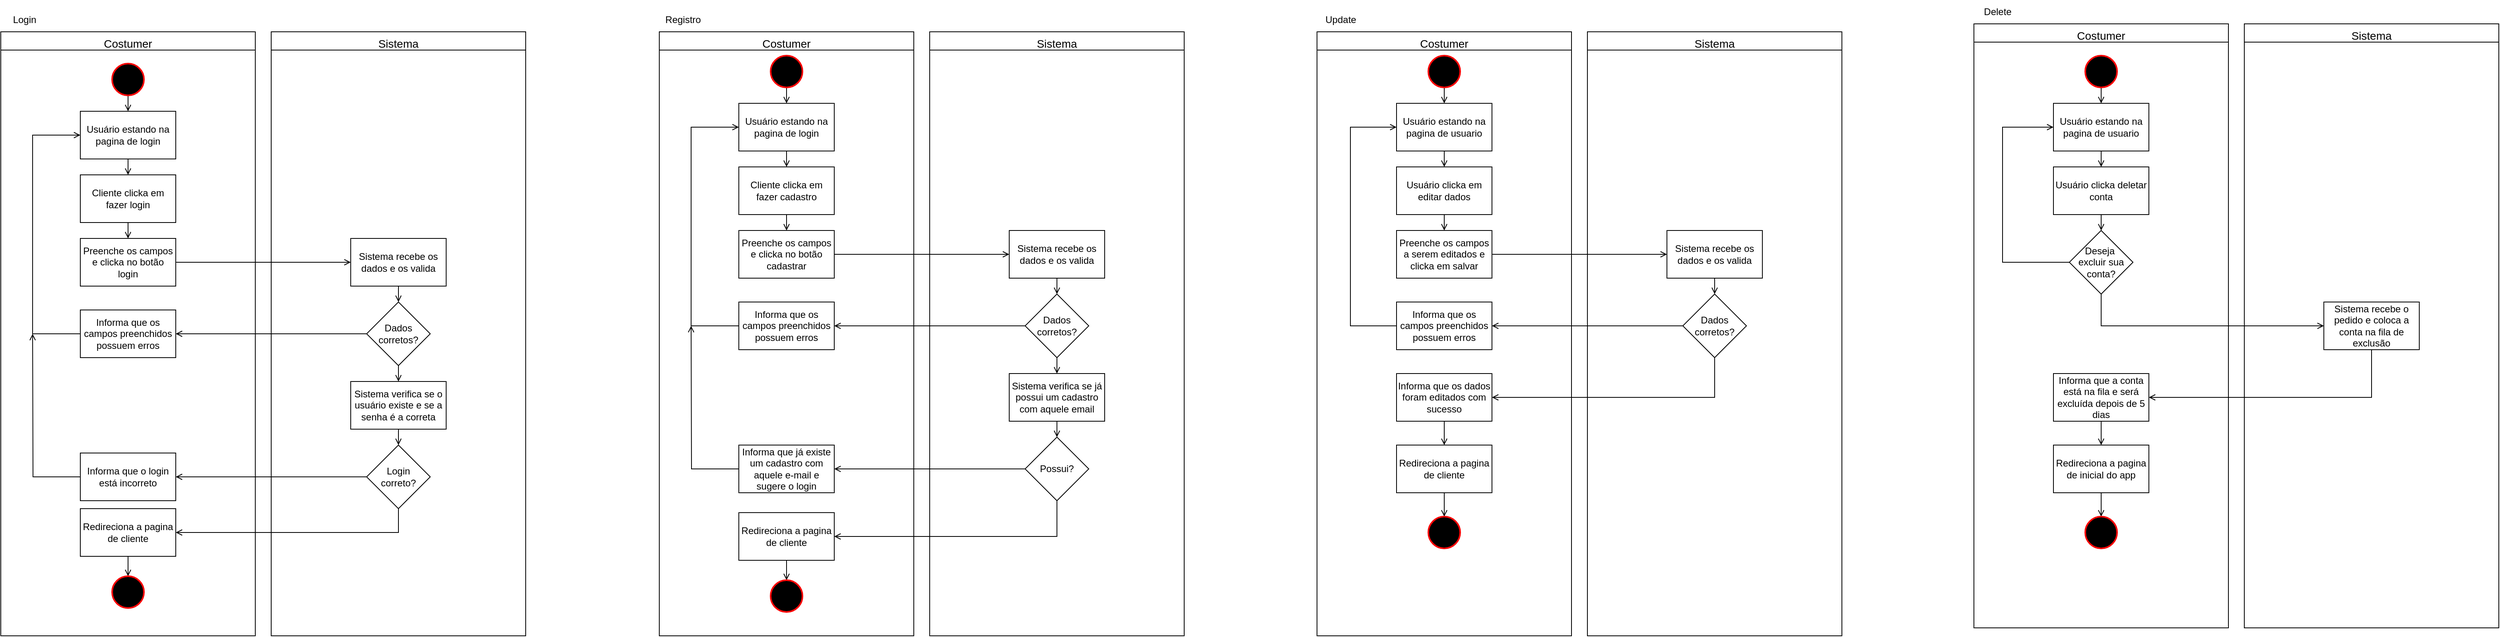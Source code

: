 <mxfile version="20.6.0" type="device"><diagram id="ZQuRpqr7zmGwYnPp-Qkm" name="Página-1"><mxGraphModel dx="2206" dy="1138" grid="1" gridSize="10" guides="1" tooltips="1" connect="1" arrows="1" fold="1" page="1" pageScale="1" pageWidth="827" pageHeight="1169" math="0" shadow="0"><root><mxCell id="0"/><mxCell id="1" parent="0"/><mxCell id="TmEt8ORqUlPMJ74Y8hFk-1" value="&lt;span style=&quot;font-size: 14px; font-weight: 400;&quot;&gt;Costumer&lt;/span&gt;" style="swimlane;whiteSpace=wrap;html=1;fontSize=24;startSize=23;" vertex="1" parent="1"><mxGeometry x="83" y="40" width="320" height="760" as="geometry"/></mxCell><mxCell id="TmEt8ORqUlPMJ74Y8hFk-2" style="edgeStyle=orthogonalEdgeStyle;rounded=0;orthogonalLoop=1;jettySize=auto;html=1;exitX=0.5;exitY=1;exitDx=0;exitDy=0;entryX=0.5;entryY=0;entryDx=0;entryDy=0;fontSize=12;endArrow=open;endFill=0;" edge="1" parent="TmEt8ORqUlPMJ74Y8hFk-1" source="TmEt8ORqUlPMJ74Y8hFk-3" target="TmEt8ORqUlPMJ74Y8hFk-4"><mxGeometry relative="1" as="geometry"/></mxCell><mxCell id="TmEt8ORqUlPMJ74Y8hFk-3" value="Cliente clicka em fazer login" style="rounded=0;whiteSpace=wrap;html=1;fontSize=12;" vertex="1" parent="TmEt8ORqUlPMJ74Y8hFk-1"><mxGeometry x="100" y="180" width="120" height="60" as="geometry"/></mxCell><mxCell id="TmEt8ORqUlPMJ74Y8hFk-4" value="Preenche os campos e clicka no botão login" style="rounded=0;whiteSpace=wrap;html=1;fontSize=12;" vertex="1" parent="TmEt8ORqUlPMJ74Y8hFk-1"><mxGeometry x="100" y="260" width="120" height="60" as="geometry"/></mxCell><mxCell id="TmEt8ORqUlPMJ74Y8hFk-5" style="edgeStyle=orthogonalEdgeStyle;rounded=0;orthogonalLoop=1;jettySize=auto;html=1;exitX=0.5;exitY=1;exitDx=0;exitDy=0;exitPerimeter=0;entryX=0.5;entryY=0;entryDx=0;entryDy=0;fontSize=12;endArrow=open;endFill=0;" edge="1" parent="TmEt8ORqUlPMJ74Y8hFk-1" source="TmEt8ORqUlPMJ74Y8hFk-6" target="TmEt8ORqUlPMJ74Y8hFk-14"><mxGeometry relative="1" as="geometry"/></mxCell><mxCell id="TmEt8ORqUlPMJ74Y8hFk-6" value="" style="strokeWidth=2;html=1;shape=mxgraph.flowchart.start_2;whiteSpace=wrap;fontSize=12;fillColor=#000000;strokeColor=#FF0000;" vertex="1" parent="TmEt8ORqUlPMJ74Y8hFk-1"><mxGeometry x="140" y="40" width="40" height="40" as="geometry"/></mxCell><mxCell id="TmEt8ORqUlPMJ74Y8hFk-7" style="edgeStyle=orthogonalEdgeStyle;rounded=0;orthogonalLoop=1;jettySize=auto;html=1;exitX=0;exitY=0.5;exitDx=0;exitDy=0;entryX=0;entryY=0.5;entryDx=0;entryDy=0;fontSize=12;endArrow=open;endFill=0;" edge="1" parent="TmEt8ORqUlPMJ74Y8hFk-1" source="TmEt8ORqUlPMJ74Y8hFk-8" target="TmEt8ORqUlPMJ74Y8hFk-14"><mxGeometry relative="1" as="geometry"><Array as="points"><mxPoint x="40" y="380"/><mxPoint x="40" y="130"/></Array></mxGeometry></mxCell><mxCell id="TmEt8ORqUlPMJ74Y8hFk-8" value="Informa que os campos preenchidos possuem erros" style="rounded=0;whiteSpace=wrap;html=1;fontSize=12;" vertex="1" parent="TmEt8ORqUlPMJ74Y8hFk-1"><mxGeometry x="100" y="350" width="120" height="60" as="geometry"/></mxCell><mxCell id="TmEt8ORqUlPMJ74Y8hFk-9" value="Informa que o login está incorreto" style="rounded=0;whiteSpace=wrap;html=1;fontSize=12;" vertex="1" parent="TmEt8ORqUlPMJ74Y8hFk-1"><mxGeometry x="100" y="530" width="120" height="60" as="geometry"/></mxCell><mxCell id="TmEt8ORqUlPMJ74Y8hFk-10" style="edgeStyle=orthogonalEdgeStyle;rounded=0;orthogonalLoop=1;jettySize=auto;html=1;exitX=0.5;exitY=1;exitDx=0;exitDy=0;entryX=0.5;entryY=0;entryDx=0;entryDy=0;entryPerimeter=0;fontSize=12;endArrow=open;endFill=0;" edge="1" parent="TmEt8ORqUlPMJ74Y8hFk-1" source="TmEt8ORqUlPMJ74Y8hFk-11" target="TmEt8ORqUlPMJ74Y8hFk-12"><mxGeometry relative="1" as="geometry"/></mxCell><mxCell id="TmEt8ORqUlPMJ74Y8hFk-11" value="Redireciona a pagina de cliente" style="rounded=0;whiteSpace=wrap;html=1;fontSize=12;" vertex="1" parent="TmEt8ORqUlPMJ74Y8hFk-1"><mxGeometry x="100" y="600" width="120" height="60" as="geometry"/></mxCell><mxCell id="TmEt8ORqUlPMJ74Y8hFk-12" value="" style="strokeWidth=2;html=1;shape=mxgraph.flowchart.start_2;whiteSpace=wrap;fontSize=12;fillColor=#000000;strokeColor=#FF0000;" vertex="1" parent="TmEt8ORqUlPMJ74Y8hFk-1"><mxGeometry x="140" y="685" width="40" height="40" as="geometry"/></mxCell><mxCell id="TmEt8ORqUlPMJ74Y8hFk-13" style="edgeStyle=orthogonalEdgeStyle;rounded=0;orthogonalLoop=1;jettySize=auto;html=1;exitX=0.5;exitY=1;exitDx=0;exitDy=0;entryX=0.5;entryY=0;entryDx=0;entryDy=0;fontSize=12;endArrow=open;endFill=0;" edge="1" parent="TmEt8ORqUlPMJ74Y8hFk-1" source="TmEt8ORqUlPMJ74Y8hFk-14" target="TmEt8ORqUlPMJ74Y8hFk-3"><mxGeometry relative="1" as="geometry"/></mxCell><mxCell id="TmEt8ORqUlPMJ74Y8hFk-14" value="Usuário estando na pagina de login" style="rounded=0;whiteSpace=wrap;html=1;fontSize=12;" vertex="1" parent="TmEt8ORqUlPMJ74Y8hFk-1"><mxGeometry x="100" y="100" width="120" height="60" as="geometry"/></mxCell><mxCell id="TmEt8ORqUlPMJ74Y8hFk-15" value="&lt;span style=&quot;font-size: 14px; font-weight: 400;&quot;&gt;Sistema&lt;/span&gt;" style="swimlane;whiteSpace=wrap;html=1;fontSize=24;startSize=23;" vertex="1" parent="1"><mxGeometry x="423" y="40" width="320" height="760" as="geometry"/></mxCell><mxCell id="TmEt8ORqUlPMJ74Y8hFk-16" style="edgeStyle=orthogonalEdgeStyle;rounded=0;orthogonalLoop=1;jettySize=auto;html=1;exitX=0.5;exitY=1;exitDx=0;exitDy=0;entryX=0.5;entryY=0;entryDx=0;entryDy=0;fontSize=12;endArrow=open;endFill=0;" edge="1" parent="TmEt8ORqUlPMJ74Y8hFk-15" source="TmEt8ORqUlPMJ74Y8hFk-17" target="TmEt8ORqUlPMJ74Y8hFk-21"><mxGeometry relative="1" as="geometry"/></mxCell><mxCell id="TmEt8ORqUlPMJ74Y8hFk-17" value="Sistema recebe os dados e os valida" style="rounded=0;whiteSpace=wrap;html=1;fontSize=12;" vertex="1" parent="TmEt8ORqUlPMJ74Y8hFk-15"><mxGeometry x="100" y="260" width="120" height="60" as="geometry"/></mxCell><mxCell id="TmEt8ORqUlPMJ74Y8hFk-18" style="edgeStyle=orthogonalEdgeStyle;rounded=0;orthogonalLoop=1;jettySize=auto;html=1;exitX=0.5;exitY=1;exitDx=0;exitDy=0;entryX=0.5;entryY=0;entryDx=0;entryDy=0;fontSize=12;endArrow=open;endFill=0;" edge="1" parent="TmEt8ORqUlPMJ74Y8hFk-15" source="TmEt8ORqUlPMJ74Y8hFk-19" target="TmEt8ORqUlPMJ74Y8hFk-22"><mxGeometry relative="1" as="geometry"/></mxCell><mxCell id="TmEt8ORqUlPMJ74Y8hFk-19" value="Sistema verifica se o usuário existe e se a senha é a correta" style="rounded=0;whiteSpace=wrap;html=1;fontSize=12;" vertex="1" parent="TmEt8ORqUlPMJ74Y8hFk-15"><mxGeometry x="100" y="440" width="120" height="60" as="geometry"/></mxCell><mxCell id="TmEt8ORqUlPMJ74Y8hFk-20" style="edgeStyle=orthogonalEdgeStyle;rounded=0;orthogonalLoop=1;jettySize=auto;html=1;exitX=0.5;exitY=1;exitDx=0;exitDy=0;entryX=0.5;entryY=0;entryDx=0;entryDy=0;fontSize=12;endArrow=open;endFill=0;" edge="1" parent="TmEt8ORqUlPMJ74Y8hFk-15" source="TmEt8ORqUlPMJ74Y8hFk-21" target="TmEt8ORqUlPMJ74Y8hFk-19"><mxGeometry relative="1" as="geometry"/></mxCell><mxCell id="TmEt8ORqUlPMJ74Y8hFk-21" value="Dados corretos?" style="rhombus;whiteSpace=wrap;html=1;fontSize=12;" vertex="1" parent="TmEt8ORqUlPMJ74Y8hFk-15"><mxGeometry x="120" y="340" width="80" height="80" as="geometry"/></mxCell><mxCell id="TmEt8ORqUlPMJ74Y8hFk-22" value="Login &lt;br&gt;correto?" style="rhombus;whiteSpace=wrap;html=1;fontSize=12;" vertex="1" parent="TmEt8ORqUlPMJ74Y8hFk-15"><mxGeometry x="120" y="520" width="80" height="80" as="geometry"/></mxCell><mxCell id="TmEt8ORqUlPMJ74Y8hFk-23" value="Login" style="text;html=1;strokeColor=none;fillColor=none;align=center;verticalAlign=middle;whiteSpace=wrap;rounded=0;fontSize=12;" vertex="1" parent="1"><mxGeometry x="83" y="10" width="60" height="30" as="geometry"/></mxCell><mxCell id="TmEt8ORqUlPMJ74Y8hFk-24" style="edgeStyle=orthogonalEdgeStyle;rounded=0;orthogonalLoop=1;jettySize=auto;html=1;exitX=1;exitY=0.5;exitDx=0;exitDy=0;entryX=0;entryY=0.5;entryDx=0;entryDy=0;fontSize=12;endArrow=open;endFill=0;" edge="1" parent="1" source="TmEt8ORqUlPMJ74Y8hFk-4" target="TmEt8ORqUlPMJ74Y8hFk-17"><mxGeometry relative="1" as="geometry"/></mxCell><mxCell id="TmEt8ORqUlPMJ74Y8hFk-25" style="edgeStyle=orthogonalEdgeStyle;rounded=0;orthogonalLoop=1;jettySize=auto;html=1;exitX=0;exitY=0.5;exitDx=0;exitDy=0;entryX=1;entryY=0.5;entryDx=0;entryDy=0;fontSize=12;endArrow=open;endFill=0;" edge="1" parent="1" source="TmEt8ORqUlPMJ74Y8hFk-21" target="TmEt8ORqUlPMJ74Y8hFk-8"><mxGeometry relative="1" as="geometry"/></mxCell><mxCell id="TmEt8ORqUlPMJ74Y8hFk-26" style="edgeStyle=orthogonalEdgeStyle;rounded=0;orthogonalLoop=1;jettySize=auto;html=1;exitX=0;exitY=0.5;exitDx=0;exitDy=0;entryX=1;entryY=0.5;entryDx=0;entryDy=0;fontSize=12;endArrow=open;endFill=0;" edge="1" parent="1" source="TmEt8ORqUlPMJ74Y8hFk-22" target="TmEt8ORqUlPMJ74Y8hFk-9"><mxGeometry relative="1" as="geometry"/></mxCell><mxCell id="TmEt8ORqUlPMJ74Y8hFk-27" style="edgeStyle=orthogonalEdgeStyle;rounded=0;orthogonalLoop=1;jettySize=auto;html=1;exitX=0;exitY=0.5;exitDx=0;exitDy=0;fontSize=12;endArrow=open;endFill=0;" edge="1" parent="1" source="TmEt8ORqUlPMJ74Y8hFk-9"><mxGeometry relative="1" as="geometry"><mxPoint x="123" y="420.0" as="targetPoint"/></mxGeometry></mxCell><mxCell id="TmEt8ORqUlPMJ74Y8hFk-28" style="edgeStyle=orthogonalEdgeStyle;rounded=0;orthogonalLoop=1;jettySize=auto;html=1;exitX=0.5;exitY=1;exitDx=0;exitDy=0;entryX=1;entryY=0.5;entryDx=0;entryDy=0;fontSize=12;endArrow=open;endFill=0;" edge="1" parent="1" source="TmEt8ORqUlPMJ74Y8hFk-22" target="TmEt8ORqUlPMJ74Y8hFk-11"><mxGeometry relative="1" as="geometry"/></mxCell><mxCell id="TmEt8ORqUlPMJ74Y8hFk-29" value="&lt;span style=&quot;font-size: 14px; font-weight: 400;&quot;&gt;Costumer&lt;/span&gt;" style="swimlane;whiteSpace=wrap;html=1;fontSize=24;startSize=23;" vertex="1" parent="1"><mxGeometry x="911" y="40" width="320" height="760" as="geometry"/></mxCell><mxCell id="TmEt8ORqUlPMJ74Y8hFk-30" style="edgeStyle=orthogonalEdgeStyle;rounded=0;orthogonalLoop=1;jettySize=auto;html=1;exitX=0.5;exitY=1;exitDx=0;exitDy=0;entryX=0.5;entryY=0;entryDx=0;entryDy=0;fontSize=12;endArrow=open;endFill=0;" edge="1" parent="TmEt8ORqUlPMJ74Y8hFk-29" source="TmEt8ORqUlPMJ74Y8hFk-31" target="TmEt8ORqUlPMJ74Y8hFk-32"><mxGeometry relative="1" as="geometry"/></mxCell><mxCell id="TmEt8ORqUlPMJ74Y8hFk-31" value="Cliente clicka em fazer cadastro" style="rounded=0;whiteSpace=wrap;html=1;fontSize=12;" vertex="1" parent="TmEt8ORqUlPMJ74Y8hFk-29"><mxGeometry x="100" y="170" width="120" height="60" as="geometry"/></mxCell><mxCell id="TmEt8ORqUlPMJ74Y8hFk-32" value="Preenche os campos e clicka no botão cadastrar" style="rounded=0;whiteSpace=wrap;html=1;fontSize=12;" vertex="1" parent="TmEt8ORqUlPMJ74Y8hFk-29"><mxGeometry x="100" y="250" width="120" height="60" as="geometry"/></mxCell><mxCell id="TmEt8ORqUlPMJ74Y8hFk-33" style="edgeStyle=orthogonalEdgeStyle;rounded=0;orthogonalLoop=1;jettySize=auto;html=1;exitX=0.5;exitY=1;exitDx=0;exitDy=0;exitPerimeter=0;entryX=0.5;entryY=0;entryDx=0;entryDy=0;fontSize=12;endArrow=open;endFill=0;" edge="1" parent="TmEt8ORqUlPMJ74Y8hFk-29" source="TmEt8ORqUlPMJ74Y8hFk-34" target="TmEt8ORqUlPMJ74Y8hFk-42"><mxGeometry relative="1" as="geometry"/></mxCell><mxCell id="TmEt8ORqUlPMJ74Y8hFk-34" value="" style="strokeWidth=2;html=1;shape=mxgraph.flowchart.start_2;whiteSpace=wrap;fontSize=12;fillColor=#000000;strokeColor=#FF0000;" vertex="1" parent="TmEt8ORqUlPMJ74Y8hFk-29"><mxGeometry x="140" y="30" width="40" height="40" as="geometry"/></mxCell><mxCell id="TmEt8ORqUlPMJ74Y8hFk-35" style="edgeStyle=orthogonalEdgeStyle;rounded=0;orthogonalLoop=1;jettySize=auto;html=1;exitX=0;exitY=0.5;exitDx=0;exitDy=0;entryX=0;entryY=0.5;entryDx=0;entryDy=0;fontSize=12;endArrow=open;endFill=0;" edge="1" parent="TmEt8ORqUlPMJ74Y8hFk-29" source="TmEt8ORqUlPMJ74Y8hFk-36" target="TmEt8ORqUlPMJ74Y8hFk-42"><mxGeometry relative="1" as="geometry"><Array as="points"><mxPoint x="40" y="370"/><mxPoint x="40" y="120"/></Array></mxGeometry></mxCell><mxCell id="TmEt8ORqUlPMJ74Y8hFk-36" value="Informa que os campos preenchidos possuem erros" style="rounded=0;whiteSpace=wrap;html=1;fontSize=12;" vertex="1" parent="TmEt8ORqUlPMJ74Y8hFk-29"><mxGeometry x="100" y="340" width="120" height="60" as="geometry"/></mxCell><mxCell id="TmEt8ORqUlPMJ74Y8hFk-37" value="Informa que já existe um cadastro com aquele e-mail e sugere o login" style="rounded=0;whiteSpace=wrap;html=1;fontSize=12;" vertex="1" parent="TmEt8ORqUlPMJ74Y8hFk-29"><mxGeometry x="100" y="520" width="120" height="60" as="geometry"/></mxCell><mxCell id="TmEt8ORqUlPMJ74Y8hFk-38" style="edgeStyle=orthogonalEdgeStyle;rounded=0;orthogonalLoop=1;jettySize=auto;html=1;exitX=0.5;exitY=1;exitDx=0;exitDy=0;entryX=0.5;entryY=0;entryDx=0;entryDy=0;entryPerimeter=0;fontSize=12;endArrow=open;endFill=0;" edge="1" parent="TmEt8ORqUlPMJ74Y8hFk-29" source="TmEt8ORqUlPMJ74Y8hFk-39" target="TmEt8ORqUlPMJ74Y8hFk-40"><mxGeometry relative="1" as="geometry"/></mxCell><mxCell id="TmEt8ORqUlPMJ74Y8hFk-39" value="Redireciona a pagina de cliente" style="rounded=0;whiteSpace=wrap;html=1;fontSize=12;" vertex="1" parent="TmEt8ORqUlPMJ74Y8hFk-29"><mxGeometry x="100" y="605" width="120" height="60" as="geometry"/></mxCell><mxCell id="TmEt8ORqUlPMJ74Y8hFk-40" value="" style="strokeWidth=2;html=1;shape=mxgraph.flowchart.start_2;whiteSpace=wrap;fontSize=12;fillColor=#000000;strokeColor=#FF0000;" vertex="1" parent="TmEt8ORqUlPMJ74Y8hFk-29"><mxGeometry x="140" y="690" width="40" height="40" as="geometry"/></mxCell><mxCell id="TmEt8ORqUlPMJ74Y8hFk-41" style="edgeStyle=orthogonalEdgeStyle;rounded=0;orthogonalLoop=1;jettySize=auto;html=1;exitX=0.5;exitY=1;exitDx=0;exitDy=0;entryX=0.5;entryY=0;entryDx=0;entryDy=0;fontSize=12;endArrow=open;endFill=0;" edge="1" parent="TmEt8ORqUlPMJ74Y8hFk-29" source="TmEt8ORqUlPMJ74Y8hFk-42" target="TmEt8ORqUlPMJ74Y8hFk-31"><mxGeometry relative="1" as="geometry"/></mxCell><mxCell id="TmEt8ORqUlPMJ74Y8hFk-42" value="Usuário estando na pagina de login" style="rounded=0;whiteSpace=wrap;html=1;fontSize=12;" vertex="1" parent="TmEt8ORqUlPMJ74Y8hFk-29"><mxGeometry x="100" y="90" width="120" height="60" as="geometry"/></mxCell><mxCell id="TmEt8ORqUlPMJ74Y8hFk-43" value="&lt;span style=&quot;font-size: 14px; font-weight: 400;&quot;&gt;Sistema&lt;/span&gt;" style="swimlane;whiteSpace=wrap;html=1;fontSize=24;startSize=23;" vertex="1" parent="1"><mxGeometry x="1251" y="40" width="320" height="760" as="geometry"/></mxCell><mxCell id="TmEt8ORqUlPMJ74Y8hFk-44" style="edgeStyle=orthogonalEdgeStyle;rounded=0;orthogonalLoop=1;jettySize=auto;html=1;exitX=0.5;exitY=1;exitDx=0;exitDy=0;entryX=0.5;entryY=0;entryDx=0;entryDy=0;fontSize=12;endArrow=open;endFill=0;" edge="1" parent="TmEt8ORqUlPMJ74Y8hFk-43" source="TmEt8ORqUlPMJ74Y8hFk-45" target="TmEt8ORqUlPMJ74Y8hFk-49"><mxGeometry relative="1" as="geometry"/></mxCell><mxCell id="TmEt8ORqUlPMJ74Y8hFk-45" value="Sistema recebe os dados e os valida" style="rounded=0;whiteSpace=wrap;html=1;fontSize=12;" vertex="1" parent="TmEt8ORqUlPMJ74Y8hFk-43"><mxGeometry x="100" y="250" width="120" height="60" as="geometry"/></mxCell><mxCell id="TmEt8ORqUlPMJ74Y8hFk-46" style="edgeStyle=orthogonalEdgeStyle;rounded=0;orthogonalLoop=1;jettySize=auto;html=1;exitX=0.5;exitY=1;exitDx=0;exitDy=0;entryX=0.5;entryY=0;entryDx=0;entryDy=0;fontSize=12;endArrow=open;endFill=0;" edge="1" parent="TmEt8ORqUlPMJ74Y8hFk-43" source="TmEt8ORqUlPMJ74Y8hFk-47" target="TmEt8ORqUlPMJ74Y8hFk-50"><mxGeometry relative="1" as="geometry"/></mxCell><mxCell id="TmEt8ORqUlPMJ74Y8hFk-47" value="Sistema verifica se já possui um cadastro com aquele email" style="rounded=0;whiteSpace=wrap;html=1;fontSize=12;" vertex="1" parent="TmEt8ORqUlPMJ74Y8hFk-43"><mxGeometry x="100" y="430" width="120" height="60" as="geometry"/></mxCell><mxCell id="TmEt8ORqUlPMJ74Y8hFk-48" style="edgeStyle=orthogonalEdgeStyle;rounded=0;orthogonalLoop=1;jettySize=auto;html=1;exitX=0.5;exitY=1;exitDx=0;exitDy=0;entryX=0.5;entryY=0;entryDx=0;entryDy=0;fontSize=12;endArrow=open;endFill=0;" edge="1" parent="TmEt8ORqUlPMJ74Y8hFk-43" source="TmEt8ORqUlPMJ74Y8hFk-49" target="TmEt8ORqUlPMJ74Y8hFk-47"><mxGeometry relative="1" as="geometry"/></mxCell><mxCell id="TmEt8ORqUlPMJ74Y8hFk-49" value="Dados corretos?" style="rhombus;whiteSpace=wrap;html=1;fontSize=12;" vertex="1" parent="TmEt8ORqUlPMJ74Y8hFk-43"><mxGeometry x="120" y="330" width="80" height="80" as="geometry"/></mxCell><mxCell id="TmEt8ORqUlPMJ74Y8hFk-50" value="Possui?" style="rhombus;whiteSpace=wrap;html=1;fontSize=12;" vertex="1" parent="TmEt8ORqUlPMJ74Y8hFk-43"><mxGeometry x="120" y="510" width="80" height="80" as="geometry"/></mxCell><mxCell id="TmEt8ORqUlPMJ74Y8hFk-51" value="Registro" style="text;html=1;strokeColor=none;fillColor=none;align=center;verticalAlign=middle;whiteSpace=wrap;rounded=0;fontSize=12;" vertex="1" parent="1"><mxGeometry x="911" y="10" width="60" height="30" as="geometry"/></mxCell><mxCell id="TmEt8ORqUlPMJ74Y8hFk-52" style="edgeStyle=orthogonalEdgeStyle;rounded=0;orthogonalLoop=1;jettySize=auto;html=1;exitX=1;exitY=0.5;exitDx=0;exitDy=0;entryX=0;entryY=0.5;entryDx=0;entryDy=0;fontSize=12;endArrow=open;endFill=0;" edge="1" parent="1" source="TmEt8ORqUlPMJ74Y8hFk-32" target="TmEt8ORqUlPMJ74Y8hFk-45"><mxGeometry relative="1" as="geometry"/></mxCell><mxCell id="TmEt8ORqUlPMJ74Y8hFk-53" style="edgeStyle=orthogonalEdgeStyle;rounded=0;orthogonalLoop=1;jettySize=auto;html=1;exitX=0;exitY=0.5;exitDx=0;exitDy=0;entryX=1;entryY=0.5;entryDx=0;entryDy=0;fontSize=12;endArrow=open;endFill=0;" edge="1" parent="1" source="TmEt8ORqUlPMJ74Y8hFk-49" target="TmEt8ORqUlPMJ74Y8hFk-36"><mxGeometry relative="1" as="geometry"/></mxCell><mxCell id="TmEt8ORqUlPMJ74Y8hFk-54" style="edgeStyle=orthogonalEdgeStyle;rounded=0;orthogonalLoop=1;jettySize=auto;html=1;exitX=0;exitY=0.5;exitDx=0;exitDy=0;entryX=1;entryY=0.5;entryDx=0;entryDy=0;fontSize=12;endArrow=open;endFill=0;" edge="1" parent="1" source="TmEt8ORqUlPMJ74Y8hFk-50" target="TmEt8ORqUlPMJ74Y8hFk-37"><mxGeometry relative="1" as="geometry"/></mxCell><mxCell id="TmEt8ORqUlPMJ74Y8hFk-55" style="edgeStyle=orthogonalEdgeStyle;rounded=0;orthogonalLoop=1;jettySize=auto;html=1;exitX=0;exitY=0.5;exitDx=0;exitDy=0;fontSize=12;endArrow=open;endFill=0;" edge="1" parent="1" source="TmEt8ORqUlPMJ74Y8hFk-37"><mxGeometry relative="1" as="geometry"><mxPoint x="951" y="410.0" as="targetPoint"/></mxGeometry></mxCell><mxCell id="TmEt8ORqUlPMJ74Y8hFk-56" style="edgeStyle=orthogonalEdgeStyle;rounded=0;orthogonalLoop=1;jettySize=auto;html=1;exitX=0.5;exitY=1;exitDx=0;exitDy=0;entryX=1;entryY=0.5;entryDx=0;entryDy=0;fontSize=12;endArrow=open;endFill=0;" edge="1" parent="1" source="TmEt8ORqUlPMJ74Y8hFk-50" target="TmEt8ORqUlPMJ74Y8hFk-39"><mxGeometry relative="1" as="geometry"/></mxCell><mxCell id="TmEt8ORqUlPMJ74Y8hFk-57" value="&lt;span style=&quot;font-size: 14px; font-weight: 400;&quot;&gt;Costumer&lt;/span&gt;" style="swimlane;whiteSpace=wrap;html=1;fontSize=24;startSize=23;" vertex="1" parent="1"><mxGeometry x="1738" y="40" width="320" height="760" as="geometry"/></mxCell><mxCell id="TmEt8ORqUlPMJ74Y8hFk-58" style="edgeStyle=orthogonalEdgeStyle;rounded=0;orthogonalLoop=1;jettySize=auto;html=1;exitX=0.5;exitY=1;exitDx=0;exitDy=0;entryX=0.5;entryY=0;entryDx=0;entryDy=0;fontSize=12;endArrow=open;endFill=0;" edge="1" parent="TmEt8ORqUlPMJ74Y8hFk-57" source="TmEt8ORqUlPMJ74Y8hFk-59" target="TmEt8ORqUlPMJ74Y8hFk-60"><mxGeometry relative="1" as="geometry"/></mxCell><mxCell id="TmEt8ORqUlPMJ74Y8hFk-59" value="Usuário clicka em editar dados" style="rounded=0;whiteSpace=wrap;html=1;fontSize=12;" vertex="1" parent="TmEt8ORqUlPMJ74Y8hFk-57"><mxGeometry x="100" y="170" width="120" height="60" as="geometry"/></mxCell><mxCell id="TmEt8ORqUlPMJ74Y8hFk-60" value="Preenche os campos a serem editados e clicka em salvar" style="rounded=0;whiteSpace=wrap;html=1;fontSize=12;" vertex="1" parent="TmEt8ORqUlPMJ74Y8hFk-57"><mxGeometry x="100" y="250" width="120" height="60" as="geometry"/></mxCell><mxCell id="TmEt8ORqUlPMJ74Y8hFk-61" style="edgeStyle=orthogonalEdgeStyle;rounded=0;orthogonalLoop=1;jettySize=auto;html=1;exitX=0.5;exitY=1;exitDx=0;exitDy=0;exitPerimeter=0;entryX=0.5;entryY=0;entryDx=0;entryDy=0;fontSize=12;endArrow=open;endFill=0;" edge="1" parent="TmEt8ORqUlPMJ74Y8hFk-57" source="TmEt8ORqUlPMJ74Y8hFk-62" target="TmEt8ORqUlPMJ74Y8hFk-69"><mxGeometry relative="1" as="geometry"/></mxCell><mxCell id="TmEt8ORqUlPMJ74Y8hFk-62" value="" style="strokeWidth=2;html=1;shape=mxgraph.flowchart.start_2;whiteSpace=wrap;fontSize=12;fillColor=#000000;strokeColor=#FF0000;" vertex="1" parent="TmEt8ORqUlPMJ74Y8hFk-57"><mxGeometry x="140" y="30" width="40" height="40" as="geometry"/></mxCell><mxCell id="TmEt8ORqUlPMJ74Y8hFk-63" style="edgeStyle=orthogonalEdgeStyle;rounded=0;orthogonalLoop=1;jettySize=auto;html=1;exitX=0;exitY=0.5;exitDx=0;exitDy=0;entryX=0;entryY=0.5;entryDx=0;entryDy=0;fontSize=12;endArrow=open;endFill=0;" edge="1" parent="TmEt8ORqUlPMJ74Y8hFk-57" source="TmEt8ORqUlPMJ74Y8hFk-64" target="TmEt8ORqUlPMJ74Y8hFk-69"><mxGeometry relative="1" as="geometry"><Array as="points"><mxPoint x="42" y="370"/><mxPoint x="42" y="120"/></Array></mxGeometry></mxCell><mxCell id="TmEt8ORqUlPMJ74Y8hFk-64" value="Informa que os campos preenchidos possuem erros" style="rounded=0;whiteSpace=wrap;html=1;fontSize=12;" vertex="1" parent="TmEt8ORqUlPMJ74Y8hFk-57"><mxGeometry x="100" y="340" width="120" height="60" as="geometry"/></mxCell><mxCell id="TmEt8ORqUlPMJ74Y8hFk-65" style="edgeStyle=orthogonalEdgeStyle;rounded=0;orthogonalLoop=1;jettySize=auto;html=1;exitX=0.5;exitY=1;exitDx=0;exitDy=0;entryX=0.5;entryY=0;entryDx=0;entryDy=0;entryPerimeter=0;fontSize=12;endArrow=open;endFill=0;" edge="1" parent="TmEt8ORqUlPMJ74Y8hFk-57" source="TmEt8ORqUlPMJ74Y8hFk-66" target="TmEt8ORqUlPMJ74Y8hFk-67"><mxGeometry relative="1" as="geometry"/></mxCell><mxCell id="TmEt8ORqUlPMJ74Y8hFk-66" value="Redireciona a pagina de cliente" style="rounded=0;whiteSpace=wrap;html=1;fontSize=12;" vertex="1" parent="TmEt8ORqUlPMJ74Y8hFk-57"><mxGeometry x="100" y="520" width="120" height="60" as="geometry"/></mxCell><mxCell id="TmEt8ORqUlPMJ74Y8hFk-67" value="" style="strokeWidth=2;html=1;shape=mxgraph.flowchart.start_2;whiteSpace=wrap;fontSize=12;fillColor=#000000;strokeColor=#FF0000;" vertex="1" parent="TmEt8ORqUlPMJ74Y8hFk-57"><mxGeometry x="140" y="610" width="40" height="40" as="geometry"/></mxCell><mxCell id="TmEt8ORqUlPMJ74Y8hFk-68" style="edgeStyle=orthogonalEdgeStyle;rounded=0;orthogonalLoop=1;jettySize=auto;html=1;exitX=0.5;exitY=1;exitDx=0;exitDy=0;entryX=0.5;entryY=0;entryDx=0;entryDy=0;fontSize=12;endArrow=open;endFill=0;" edge="1" parent="TmEt8ORqUlPMJ74Y8hFk-57" source="TmEt8ORqUlPMJ74Y8hFk-69" target="TmEt8ORqUlPMJ74Y8hFk-59"><mxGeometry relative="1" as="geometry"/></mxCell><mxCell id="TmEt8ORqUlPMJ74Y8hFk-69" value="Usuário estando na pagina de usuario" style="rounded=0;whiteSpace=wrap;html=1;fontSize=12;" vertex="1" parent="TmEt8ORqUlPMJ74Y8hFk-57"><mxGeometry x="100" y="90" width="120" height="60" as="geometry"/></mxCell><mxCell id="TmEt8ORqUlPMJ74Y8hFk-70" style="edgeStyle=orthogonalEdgeStyle;rounded=0;orthogonalLoop=1;jettySize=auto;html=1;exitX=0.5;exitY=1;exitDx=0;exitDy=0;entryX=0.5;entryY=0;entryDx=0;entryDy=0;fontSize=12;endArrow=open;endFill=0;" edge="1" parent="TmEt8ORqUlPMJ74Y8hFk-57" source="TmEt8ORqUlPMJ74Y8hFk-71" target="TmEt8ORqUlPMJ74Y8hFk-66"><mxGeometry relative="1" as="geometry"/></mxCell><mxCell id="TmEt8ORqUlPMJ74Y8hFk-71" value="Informa que os dados foram editados com sucesso" style="rounded=0;whiteSpace=wrap;html=1;fontSize=12;" vertex="1" parent="TmEt8ORqUlPMJ74Y8hFk-57"><mxGeometry x="100" y="430" width="120" height="60" as="geometry"/></mxCell><mxCell id="TmEt8ORqUlPMJ74Y8hFk-72" value="&lt;span style=&quot;font-size: 14px; font-weight: 400;&quot;&gt;Sistema&lt;/span&gt;" style="swimlane;whiteSpace=wrap;html=1;fontSize=24;startSize=23;" vertex="1" parent="1"><mxGeometry x="2078" y="40" width="320" height="760" as="geometry"/></mxCell><mxCell id="TmEt8ORqUlPMJ74Y8hFk-73" style="edgeStyle=orthogonalEdgeStyle;rounded=0;orthogonalLoop=1;jettySize=auto;html=1;exitX=0.5;exitY=1;exitDx=0;exitDy=0;entryX=0.5;entryY=0;entryDx=0;entryDy=0;fontSize=12;endArrow=open;endFill=0;" edge="1" parent="TmEt8ORqUlPMJ74Y8hFk-72" source="TmEt8ORqUlPMJ74Y8hFk-74" target="TmEt8ORqUlPMJ74Y8hFk-75"><mxGeometry relative="1" as="geometry"/></mxCell><mxCell id="TmEt8ORqUlPMJ74Y8hFk-74" value="Sistema recebe os dados e os valida" style="rounded=0;whiteSpace=wrap;html=1;fontSize=12;" vertex="1" parent="TmEt8ORqUlPMJ74Y8hFk-72"><mxGeometry x="100" y="250" width="120" height="60" as="geometry"/></mxCell><mxCell id="TmEt8ORqUlPMJ74Y8hFk-75" value="Dados corretos?" style="rhombus;whiteSpace=wrap;html=1;fontSize=12;" vertex="1" parent="TmEt8ORqUlPMJ74Y8hFk-72"><mxGeometry x="120" y="330" width="80" height="80" as="geometry"/></mxCell><mxCell id="TmEt8ORqUlPMJ74Y8hFk-76" value="Update" style="text;html=1;strokeColor=none;fillColor=none;align=center;verticalAlign=middle;whiteSpace=wrap;rounded=0;fontSize=12;" vertex="1" parent="1"><mxGeometry x="1738" y="10" width="60" height="30" as="geometry"/></mxCell><mxCell id="TmEt8ORqUlPMJ74Y8hFk-77" style="edgeStyle=orthogonalEdgeStyle;rounded=0;orthogonalLoop=1;jettySize=auto;html=1;exitX=1;exitY=0.5;exitDx=0;exitDy=0;entryX=0;entryY=0.5;entryDx=0;entryDy=0;fontSize=12;endArrow=open;endFill=0;" edge="1" parent="1" source="TmEt8ORqUlPMJ74Y8hFk-60" target="TmEt8ORqUlPMJ74Y8hFk-74"><mxGeometry relative="1" as="geometry"/></mxCell><mxCell id="TmEt8ORqUlPMJ74Y8hFk-78" style="edgeStyle=orthogonalEdgeStyle;rounded=0;orthogonalLoop=1;jettySize=auto;html=1;exitX=0;exitY=0.5;exitDx=0;exitDy=0;entryX=1;entryY=0.5;entryDx=0;entryDy=0;fontSize=12;endArrow=open;endFill=0;" edge="1" parent="1" source="TmEt8ORqUlPMJ74Y8hFk-75" target="TmEt8ORqUlPMJ74Y8hFk-64"><mxGeometry relative="1" as="geometry"/></mxCell><mxCell id="TmEt8ORqUlPMJ74Y8hFk-79" style="edgeStyle=orthogonalEdgeStyle;rounded=0;orthogonalLoop=1;jettySize=auto;html=1;exitX=0.5;exitY=1;exitDx=0;exitDy=0;entryX=1;entryY=0.5;entryDx=0;entryDy=0;fontSize=12;endArrow=open;endFill=0;" edge="1" parent="1" source="TmEt8ORqUlPMJ74Y8hFk-75" target="TmEt8ORqUlPMJ74Y8hFk-71"><mxGeometry relative="1" as="geometry"/></mxCell><mxCell id="TmEt8ORqUlPMJ74Y8hFk-80" value="&lt;span style=&quot;font-size: 14px; font-weight: 400;&quot;&gt;Costumer&lt;/span&gt;" style="swimlane;whiteSpace=wrap;html=1;fontSize=24;startSize=23;" vertex="1" parent="1"><mxGeometry x="2564" y="30" width="320" height="760" as="geometry"/></mxCell><mxCell id="TmEt8ORqUlPMJ74Y8hFk-81" style="edgeStyle=orthogonalEdgeStyle;rounded=0;orthogonalLoop=1;jettySize=auto;html=1;exitX=0.5;exitY=1;exitDx=0;exitDy=0;entryX=0.5;entryY=0;entryDx=0;entryDy=0;fontSize=12;endArrow=open;endFill=0;" edge="1" parent="TmEt8ORqUlPMJ74Y8hFk-80" source="TmEt8ORqUlPMJ74Y8hFk-82"><mxGeometry relative="1" as="geometry"><mxPoint x="160" y="260" as="targetPoint"/></mxGeometry></mxCell><mxCell id="TmEt8ORqUlPMJ74Y8hFk-82" value="Usuário clicka deletar conta" style="rounded=0;whiteSpace=wrap;html=1;fontSize=12;" vertex="1" parent="TmEt8ORqUlPMJ74Y8hFk-80"><mxGeometry x="100" y="180" width="120" height="60" as="geometry"/></mxCell><mxCell id="TmEt8ORqUlPMJ74Y8hFk-83" style="edgeStyle=orthogonalEdgeStyle;rounded=0;orthogonalLoop=1;jettySize=auto;html=1;exitX=0.5;exitY=1;exitDx=0;exitDy=0;exitPerimeter=0;entryX=0.5;entryY=0;entryDx=0;entryDy=0;fontSize=12;endArrow=open;endFill=0;" edge="1" parent="TmEt8ORqUlPMJ74Y8hFk-80" target="TmEt8ORqUlPMJ74Y8hFk-91"><mxGeometry relative="1" as="geometry"><mxPoint x="160" y="80" as="sourcePoint"/></mxGeometry></mxCell><mxCell id="TmEt8ORqUlPMJ74Y8hFk-84" value="" style="strokeWidth=2;html=1;shape=mxgraph.flowchart.start_2;whiteSpace=wrap;fontSize=12;fillColor=#000000;strokeColor=#FF0000;" vertex="1" parent="TmEt8ORqUlPMJ74Y8hFk-80"><mxGeometry x="140" y="40" width="40" height="40" as="geometry"/></mxCell><mxCell id="TmEt8ORqUlPMJ74Y8hFk-85" style="edgeStyle=orthogonalEdgeStyle;rounded=0;orthogonalLoop=1;jettySize=auto;html=1;exitX=0.5;exitY=1;exitDx=0;exitDy=0;entryX=0.5;entryY=0;entryDx=0;entryDy=0;fontSize=12;endArrow=open;endFill=0;" edge="1" parent="TmEt8ORqUlPMJ74Y8hFk-80" source="TmEt8ORqUlPMJ74Y8hFk-86" target="TmEt8ORqUlPMJ74Y8hFk-88"><mxGeometry relative="1" as="geometry"/></mxCell><mxCell id="TmEt8ORqUlPMJ74Y8hFk-86" value="Informa que a conta está na fila e será excluída depois de 5 dias" style="rounded=0;whiteSpace=wrap;html=1;fontSize=12;" vertex="1" parent="TmEt8ORqUlPMJ74Y8hFk-80"><mxGeometry x="100" y="440" width="120" height="60" as="geometry"/></mxCell><mxCell id="TmEt8ORqUlPMJ74Y8hFk-87" style="edgeStyle=orthogonalEdgeStyle;rounded=0;orthogonalLoop=1;jettySize=auto;html=1;exitX=0.5;exitY=1;exitDx=0;exitDy=0;entryX=0.5;entryY=0;entryDx=0;entryDy=0;entryPerimeter=0;fontSize=12;endArrow=open;endFill=0;" edge="1" parent="TmEt8ORqUlPMJ74Y8hFk-80" source="TmEt8ORqUlPMJ74Y8hFk-88" target="TmEt8ORqUlPMJ74Y8hFk-89"><mxGeometry relative="1" as="geometry"/></mxCell><mxCell id="TmEt8ORqUlPMJ74Y8hFk-88" value="Redireciona a pagina de inicial do app" style="rounded=0;whiteSpace=wrap;html=1;fontSize=12;" vertex="1" parent="TmEt8ORqUlPMJ74Y8hFk-80"><mxGeometry x="100" y="530" width="120" height="60" as="geometry"/></mxCell><mxCell id="TmEt8ORqUlPMJ74Y8hFk-89" value="" style="strokeWidth=2;html=1;shape=mxgraph.flowchart.start_2;whiteSpace=wrap;fontSize=12;fillColor=#000000;strokeColor=#FF0000;" vertex="1" parent="TmEt8ORqUlPMJ74Y8hFk-80"><mxGeometry x="140" y="620" width="40" height="40" as="geometry"/></mxCell><mxCell id="TmEt8ORqUlPMJ74Y8hFk-90" style="edgeStyle=orthogonalEdgeStyle;rounded=0;orthogonalLoop=1;jettySize=auto;html=1;exitX=0.5;exitY=1;exitDx=0;exitDy=0;entryX=0.5;entryY=0;entryDx=0;entryDy=0;fontSize=12;endArrow=open;endFill=0;" edge="1" parent="TmEt8ORqUlPMJ74Y8hFk-80" source="TmEt8ORqUlPMJ74Y8hFk-91" target="TmEt8ORqUlPMJ74Y8hFk-82"><mxGeometry relative="1" as="geometry"/></mxCell><mxCell id="TmEt8ORqUlPMJ74Y8hFk-91" value="Usuário estando na pagina de usuario" style="rounded=0;whiteSpace=wrap;html=1;fontSize=12;" vertex="1" parent="TmEt8ORqUlPMJ74Y8hFk-80"><mxGeometry x="100" y="100" width="120" height="60" as="geometry"/></mxCell><mxCell id="TmEt8ORqUlPMJ74Y8hFk-92" style="edgeStyle=orthogonalEdgeStyle;rounded=0;orthogonalLoop=1;jettySize=auto;html=1;exitX=0;exitY=0.5;exitDx=0;exitDy=0;entryX=0;entryY=0.5;entryDx=0;entryDy=0;fontSize=12;endArrow=open;endFill=0;" edge="1" parent="TmEt8ORqUlPMJ74Y8hFk-80" source="TmEt8ORqUlPMJ74Y8hFk-93" target="TmEt8ORqUlPMJ74Y8hFk-91"><mxGeometry relative="1" as="geometry"><Array as="points"><mxPoint x="36" y="300"/><mxPoint x="36" y="130"/></Array></mxGeometry></mxCell><mxCell id="TmEt8ORqUlPMJ74Y8hFk-93" value="Deseja&amp;nbsp;&lt;br&gt;excluir sua conta?&lt;br&gt;" style="rhombus;whiteSpace=wrap;html=1;fontSize=12;" vertex="1" parent="TmEt8ORqUlPMJ74Y8hFk-80"><mxGeometry x="120" y="260" width="80" height="80" as="geometry"/></mxCell><mxCell id="TmEt8ORqUlPMJ74Y8hFk-94" value="&lt;span style=&quot;font-size: 14px; font-weight: 400;&quot;&gt;Sistema&lt;/span&gt;" style="swimlane;whiteSpace=wrap;html=1;fontSize=24;startSize=23;" vertex="1" parent="1"><mxGeometry x="2904" y="30" width="320" height="760" as="geometry"/></mxCell><mxCell id="TmEt8ORqUlPMJ74Y8hFk-95" value="Sistema recebe o pedido e coloca a conta na fila de exclusão" style="rounded=0;whiteSpace=wrap;html=1;fontSize=12;" vertex="1" parent="TmEt8ORqUlPMJ74Y8hFk-94"><mxGeometry x="100" y="350" width="120" height="60" as="geometry"/></mxCell><mxCell id="TmEt8ORqUlPMJ74Y8hFk-96" value="Delete" style="text;html=1;strokeColor=none;fillColor=none;align=center;verticalAlign=middle;whiteSpace=wrap;rounded=0;fontSize=12;" vertex="1" parent="1"><mxGeometry x="2564" width="60" height="30" as="geometry"/></mxCell><mxCell id="TmEt8ORqUlPMJ74Y8hFk-97" style="edgeStyle=orthogonalEdgeStyle;rounded=0;orthogonalLoop=1;jettySize=auto;html=1;exitX=0.5;exitY=1;exitDx=0;exitDy=0;entryX=0;entryY=0.5;entryDx=0;entryDy=0;fontSize=12;endArrow=open;endFill=0;" edge="1" parent="1" source="TmEt8ORqUlPMJ74Y8hFk-93" target="TmEt8ORqUlPMJ74Y8hFk-95"><mxGeometry relative="1" as="geometry"/></mxCell><mxCell id="TmEt8ORqUlPMJ74Y8hFk-98" style="edgeStyle=orthogonalEdgeStyle;rounded=0;orthogonalLoop=1;jettySize=auto;html=1;exitX=0.5;exitY=1;exitDx=0;exitDy=0;entryX=1;entryY=0.5;entryDx=0;entryDy=0;fontSize=12;endArrow=open;endFill=0;" edge="1" parent="1" source="TmEt8ORqUlPMJ74Y8hFk-95" target="TmEt8ORqUlPMJ74Y8hFk-86"><mxGeometry relative="1" as="geometry"/></mxCell></root></mxGraphModel></diagram></mxfile>